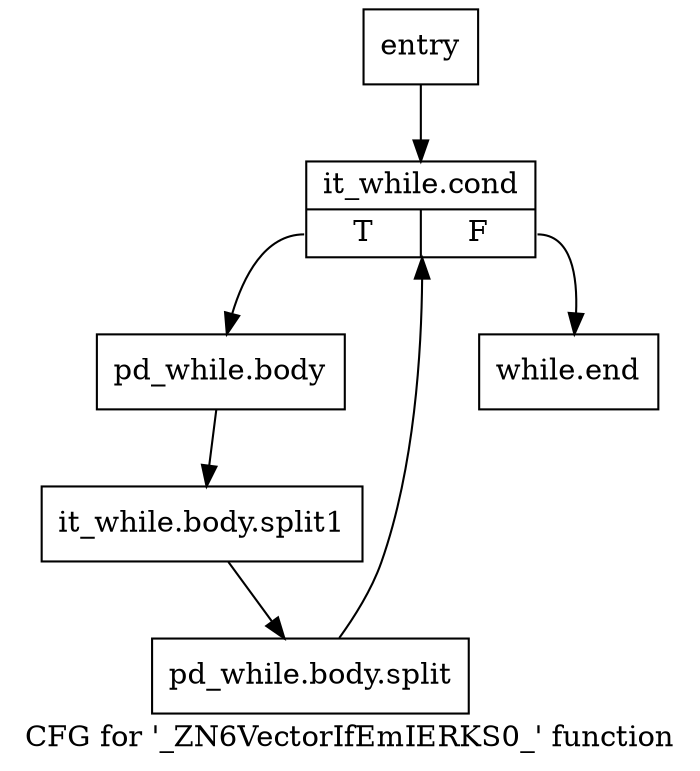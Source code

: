 digraph "CFG for '_ZN6VectorIfEmIERKS0_' function" {
	label="CFG for '_ZN6VectorIfEmIERKS0_' function";

	Node0x853e7c0 [shape=record,label="{entry}"];
	Node0x853e7c0 -> Node0x853eb90;
	Node0x853eb90 [shape=record,label="{it_while.cond|{<s0>T|<s1>F}}"];
	Node0x853eb90:s0 -> Node0x853ebe0;
	Node0x853eb90:s1 -> Node0x853ec30;
	Node0x853ebe0 [shape=record,label="{pd_while.body}"];
	Node0x853ebe0 -> Node0xc4bf500;
	Node0xc4bf500 [shape=record,label="{it_while.body.split1}"];
	Node0xc4bf500 -> Node0xc6daa40;
	Node0xc6daa40 [shape=record,label="{pd_while.body.split}"];
	Node0xc6daa40 -> Node0x853eb90;
	Node0x853ec30 [shape=record,label="{while.end}"];
}
